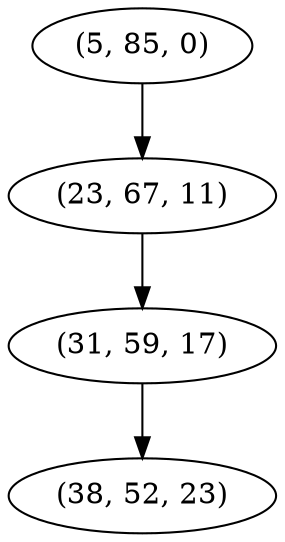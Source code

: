 digraph tree {
    "(5, 85, 0)";
    "(23, 67, 11)";
    "(31, 59, 17)";
    "(38, 52, 23)";
    "(5, 85, 0)" -> "(23, 67, 11)";
    "(23, 67, 11)" -> "(31, 59, 17)";
    "(31, 59, 17)" -> "(38, 52, 23)";
}
